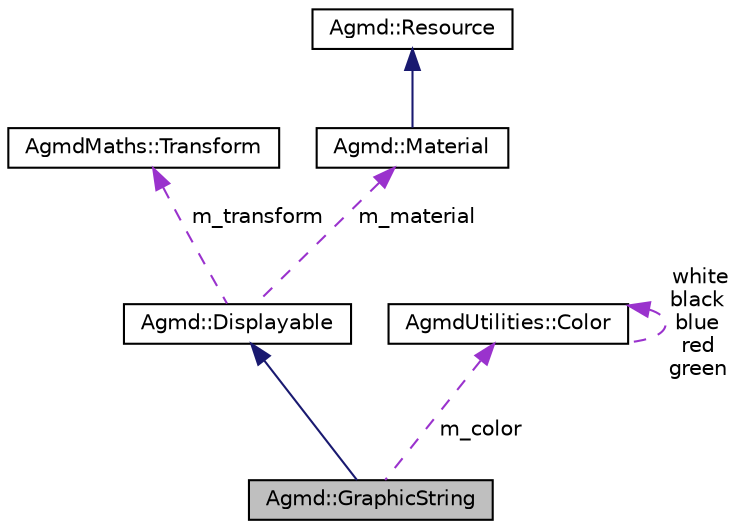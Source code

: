 digraph "Agmd::GraphicString"
{
  edge [fontname="Helvetica",fontsize="10",labelfontname="Helvetica",labelfontsize="10"];
  node [fontname="Helvetica",fontsize="10",shape=record];
  Node1 [label="Agmd::GraphicString",height=0.2,width=0.4,color="black", fillcolor="grey75", style="filled" fontcolor="black"];
  Node2 -> Node1 [dir="back",color="midnightblue",fontsize="10",style="solid",fontname="Helvetica"];
  Node2 [label="Agmd::Displayable",height=0.2,width=0.4,color="black", fillcolor="white", style="filled",URL="$class_agmd_1_1_displayable.html"];
  Node3 -> Node2 [dir="back",color="darkorchid3",fontsize="10",style="dashed",label=" m_transform" ,fontname="Helvetica"];
  Node3 [label="AgmdMaths::Transform",height=0.2,width=0.4,color="black", fillcolor="white", style="filled",URL="$class_agmd_maths_1_1_transform.html"];
  Node4 -> Node2 [dir="back",color="darkorchid3",fontsize="10",style="dashed",label=" m_material" ,fontname="Helvetica"];
  Node4 [label="Agmd::Material",height=0.2,width=0.4,color="black", fillcolor="white", style="filled",URL="$class_agmd_1_1_material.html"];
  Node5 -> Node4 [dir="back",color="midnightblue",fontsize="10",style="solid",fontname="Helvetica"];
  Node5 [label="Agmd::Resource",height=0.2,width=0.4,color="black", fillcolor="white", style="filled",URL="$class_agmd_1_1_resource.html"];
  Node6 -> Node1 [dir="back",color="darkorchid3",fontsize="10",style="dashed",label=" m_color" ,fontname="Helvetica"];
  Node6 [label="AgmdUtilities::Color",height=0.2,width=0.4,color="black", fillcolor="white", style="filled",URL="$class_agmd_utilities_1_1_color.html"];
  Node6 -> Node6 [dir="back",color="darkorchid3",fontsize="10",style="dashed",label=" white\nblack\nblue\nred\ngreen" ,fontname="Helvetica"];
}
